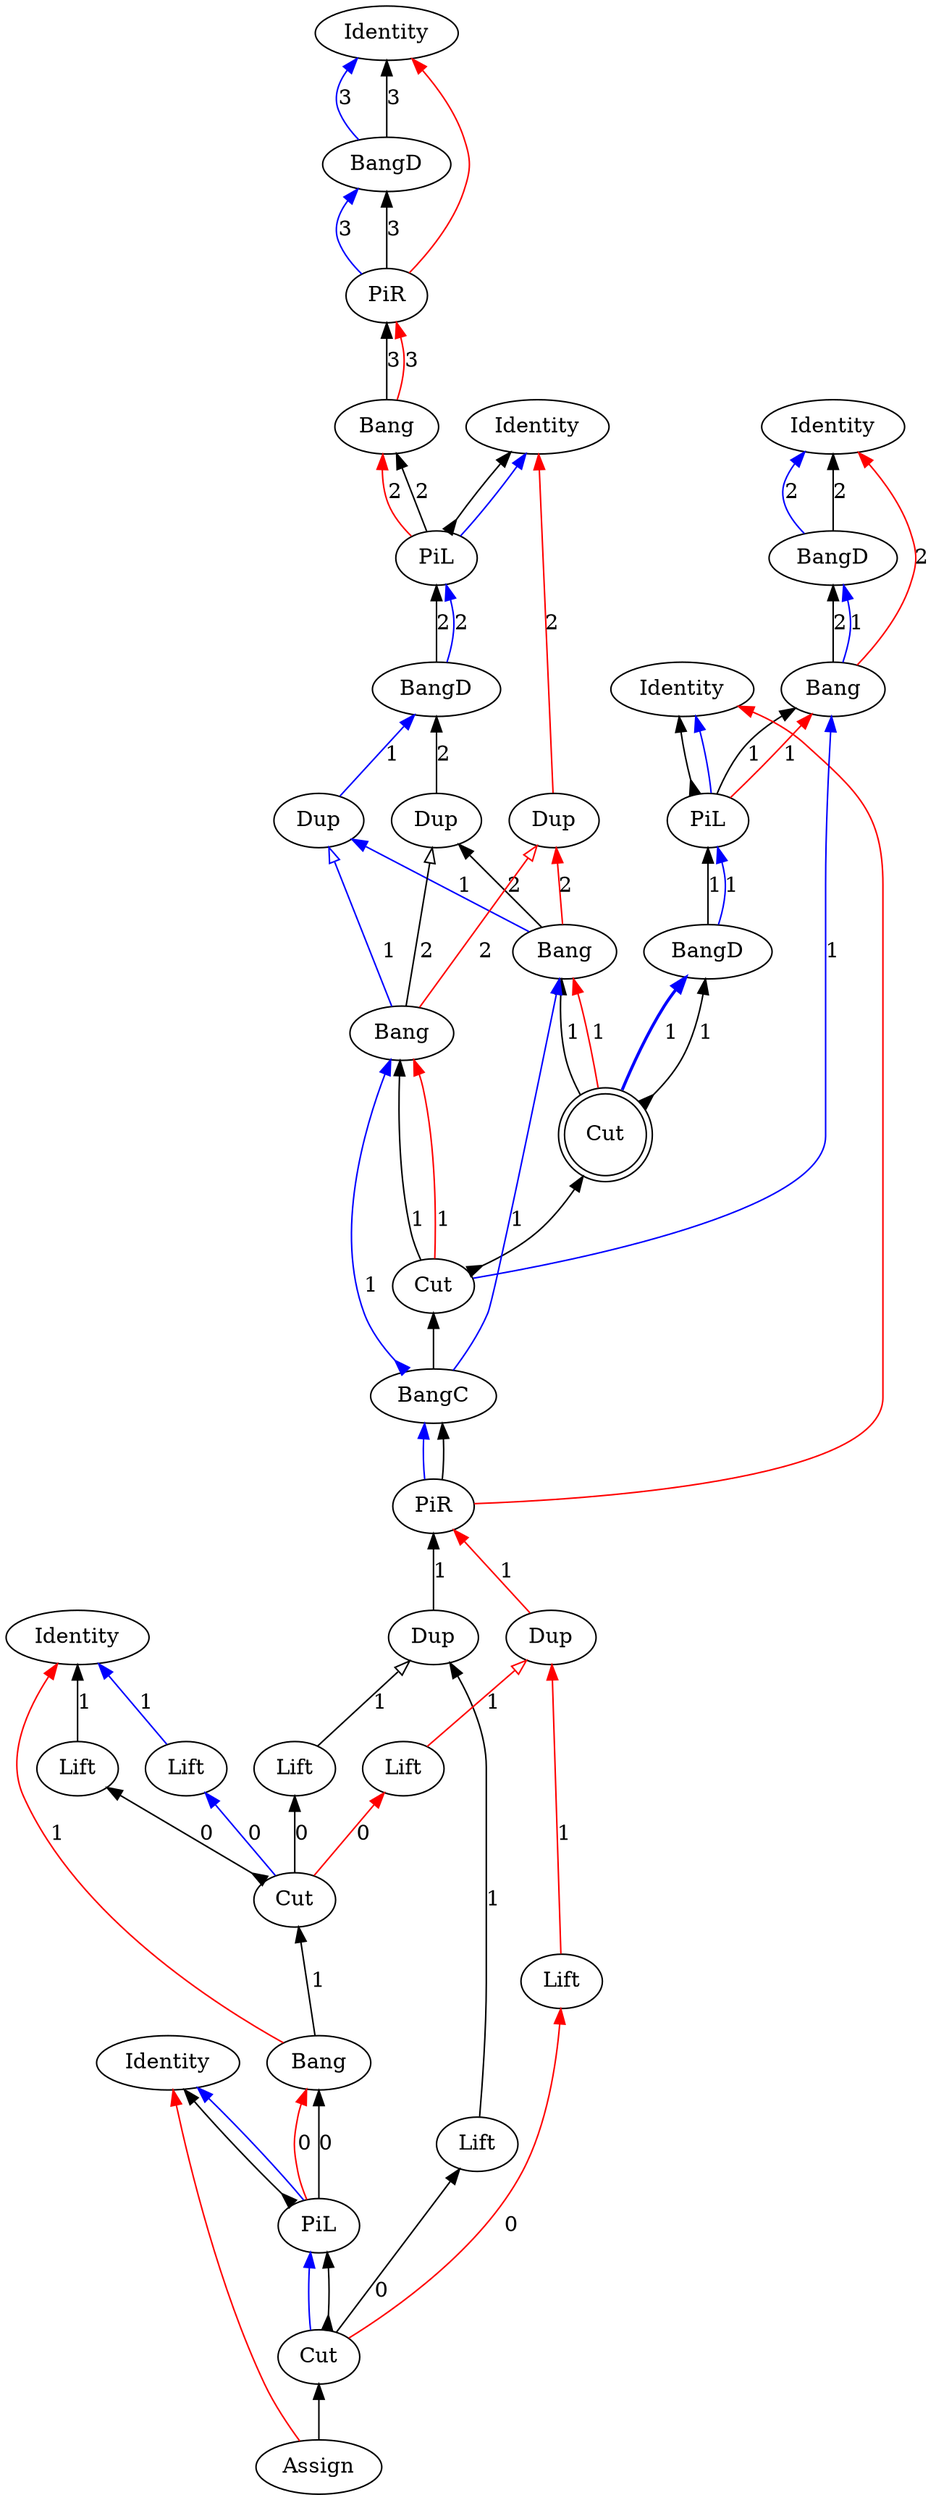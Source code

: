 digraph {
rankdir="BT"
"Identity0" [label="Identity"]
"BangD1" [label="BangD"]
"PiR2" [label="PiR"]
"Bang3" [label="Bang"]
"Identity4" [label="Identity"]
"PiL5" [label="PiL"]
"BangD6" [label="BangD"]
"Identity7" [label="Identity"]
"BangD8" [label="BangD"]
"Bang9" [label="Bang"]
"Identity10" [label="Identity"]
"PiL11" [label="PiL"]
"BangD12" [label="BangD"]
"PiR13" [label="PiR"]
"Identity14" [label="Identity"]
"Identity15" [label="Identity"]
"PiL16" [label="PiL"]
"Assign17" [label="Assign"]
"Dup18" [label="Dup"]
"Dup19" [label="Dup"]
"Cut20" [label="Cut"]
"Lift21" [label="Lift"]
"Lift22" [label="Lift"]
"Bang23" [label="Bang"]
"Cut24" [label="Cut"]
"Lift25" [label="Lift"]
"Lift26" [label="Lift"]
"Lift27" [label="Lift"]
"Lift28" [label="Lift"]
"Dup29" [label="Dup"]
"Dup30" [label="Dup"]
"Dup31" [label="Dup"]
"Bang32" [label="Bang"]
"Bang33" [label="Bang"]
"Cut34" [label="Cut",shape=doublecircle]
"Cut35" [label="Cut"]
"BangC36" [label="BangC"]
"Bang32" -> "Dup29"[color=black,weight=5,tooltip="c_bseq106",label="2",arrowhead=normal,arrowtail=none,dir=both]
"Bang33" -> "Dup29"[color=black,weight=5,tooltip="c_bseq112",label="2",arrowhead=onormal,arrowtail=none,dir=both]
"Dup18" -> "PiR13"[color=black,weight=5,tooltip="c_bseq32",label="1",arrowhead=normal,arrowtail=none,dir=both]
"Bang9" -> "BangD8"[color=black,weight=5,tooltip="c_bseq58",label="2",arrowhead=normal,arrowtail=none,dir=both]
"Dup29" -> "BangD6"[color=black,weight=5,tooltip="c_bseq67",label="2",arrowhead=normal,arrowtail=none,dir=both]
"Bang3" -> "PiR2"[color=black,weight=5,tooltip="c_bseq79",label="3",arrowhead=normal,arrowtail=none,dir=both]
"Lift21" -> "Dup18"[color=black,weight=5,tooltip="c_bseq86",label="1",arrowhead=normal,arrowtail=none,dir=both]
"Lift26" -> "Dup18"[color=black,weight=5,tooltip="c_bseq90",label="1",arrowhead=onormal,arrowtail=none,dir=both]
"Cut34" -> "Bang32"[color=black,weight=5,tooltip="dseq109",label="1",arrowhead=normal,arrowtail=none,dir=both]
"Cut35" -> "Bang33"[color=black,weight=5,tooltip="dseq115",label="1",arrowhead=normal,arrowtail=none,dir=both]
"PiL16" -> "Bang23"[color=black,weight=5,tooltip="dseq20",label="0",arrowhead=normal,arrowtail=none,dir=both]
"PiL11" -> "Bang9"[color=black,weight=5,tooltip="dseq54",label="1",arrowhead=normal,arrowtail=none,dir=both]
"PiL5" -> "Bang3"[color=black,weight=5,tooltip="dseq76",label="2",arrowhead=normal,arrowtail=none,dir=both]
"BangC36" -> "Bang32"[color=blue,weight=2,tooltip="h110",label="1",arrowhead=normal,arrowtail=none,dir=both]
"BangC36" -> "Bang33"[color=blue,weight=2,tooltip="h116",label="1",arrowhead=normal,arrowtail=inv,dir=both]
"PiR13" -> "BangC36"[color=blue,weight=2,tooltip="h34",arrowhead=normal,arrowtail=none,dir=both]
"Bang32" -> "Dup31"[color=blue,weight=2,tooltip="hf107",label="1",arrowhead=normal,arrowtail=none,dir=both]
"Bang33" -> "Dup31"[color=blue,weight=2,tooltip="hf113",label="1",arrowhead=onormal,arrowtail=none,dir=both]
"Dup31" -> "BangD6"[color=blue,weight=2,tooltip="hf65",label="1",arrowhead=normal,arrowtail=none,dir=both]
"BangD6" -> "PiL5"[color=black,weight=5,tooltip="hseq72",label="2",arrowhead=normal,arrowtail=none,dir=both]
"PiR2" -> "BangD1"[color=blue,weight=2,tooltip="i81",label="3",arrowhead=normal,arrowtail=none,dir=both]
"PiL16" -> "Identity15"[color=black,weight=5,tooltip="idseq21",arrowhead=normal,arrowtail=inv,dir=both]
"PiL11" -> "Identity10"[color=black,weight=5,tooltip="idseq55",arrowhead=normal,arrowtail=inv,dir=both]
"PiL5" -> "Identity4"[color=black,weight=5,tooltip="idseq77",arrowhead=normal,arrowtail=inv,dir=both]
"BangD1" -> "Identity0"[color=blue,weight=2,tooltip="iret84",label="3",arrowhead=normal,arrowtail=none,dir=both]
"BangD1" -> "Identity0"[color=black,weight=5,tooltip="iseq83",label="3",arrowhead=normal,arrowtail=none,dir=both]
"PiL16" -> "Identity15"[color=blue,weight=2,tooltip="lret19",arrowhead=normal,arrowtail=none,dir=both]
"PiL11" -> "Identity10"[color=blue,weight=2,tooltip="lret53",arrowhead=normal,arrowtail=none,dir=both]
"PiL5" -> "Identity4"[color=blue,weight=2,tooltip="lret75",arrowhead=normal,arrowtail=none,dir=both]
"Cut20" -> "PiL16"[color=blue,weight=2,tooltip="lval14",arrowhead=normal,arrowtail=none,dir=both]
"BangD12" -> "PiL11"[color=blue,weight=2,tooltip="lval48",label="1",arrowhead=normal,arrowtail=none,dir=both]
"BangD6" -> "PiL5"[color=blue,weight=2,tooltip="lval70",label="2",arrowhead=normal,arrowtail=none,dir=both]
"Bang23" -> "Cut24"[color=black,weight=5,tooltip="newcut_bseq100",label="1",arrowhead=normal,arrowtail=none,dir=both]
"Cut34" -> "Bang32"[color=red,weight=2,tooltip="newrret111",label="1",arrowhead=normal,arrowtail=none,dir=both]
"Cut35" -> "Bang33"[color=red,weight=2,tooltip="newrret117",label="1",arrowhead=normal,arrowtail=none,dir=both]
"PiL16" -> "Bang23"[color=red,weight=2,tooltip="newrret18",label="0",arrowhead=normal,arrowtail=none,dir=both]
"PiL11" -> "Bang9"[color=red,weight=2,tooltip="newrret52",label="1",arrowhead=normal,arrowtail=none,dir=both]
"PiL5" -> "Bang3"[color=red,weight=2,tooltip="newrret74",label="2",arrowhead=normal,arrowtail=none,dir=both]
"Bang32" -> "Dup30"[color=red,weight=2,tooltip="newrretf108",label="2",arrowhead=normal,arrowtail=none,dir=both]
"Bang33" -> "Dup30"[color=red,weight=2,tooltip="newrretf114",label="2",arrowhead=onormal,arrowtail=none,dir=both]
"Bang23" -> "Identity14"[color=red,weight=2,tooltip="newrretf23",label="1",arrowhead=normal,arrowtail=none,dir=both]
"Dup19" -> "PiR13"[color=red,weight=2,tooltip="newrretf31",label="1",arrowhead=normal,arrowtail=none,dir=both]
"Bang9" -> "Identity7"[color=red,weight=2,tooltip="newrretf57",label="2",arrowhead=normal,arrowtail=none,dir=both]
"Dup30" -> "Identity4"[color=red,weight=2,tooltip="newrretf66",label="2",arrowhead=normal,arrowtail=none,dir=both]
"Bang3" -> "PiR2"[color=red,weight=2,tooltip="newrretf78",label="3",arrowhead=normal,arrowtail=none,dir=both]
"Lift22" -> "Dup19"[color=red,weight=2,tooltip="newrretf87",label="1",arrowhead=normal,arrowtail=none,dir=both]
"Lift28" -> "Dup19"[color=red,weight=2,tooltip="newrretf91",label="1",arrowhead=onormal,arrowtail=none,dir=both]
"PiR13" -> "Identity10"[color=red,weight=2,tooltip="ret42",arrowhead=normal,arrowtail=none,dir=both]
"Assign17" -> "Identity15"[color=red,weight=2,tooltip="ret8",arrowhead=normal,arrowtail=none,dir=both]
"PiR2" -> "Identity0"[color=red,weight=2,tooltip="ret82",arrowhead=normal,arrowtail=none,dir=both]
"PiR13" -> "BangC36"[color=black,weight=5,tooltip="seq33",arrowhead=normal,arrowtail=none,dir=both]
"Cut34" -> "BangD12"[color=black,weight=5,tooltip="seq45",label="1",arrowhead=normal,arrowtail=inv,dir=both]
"PiR2" -> "BangD1"[color=black,weight=5,tooltip="seq80",label="3",arrowhead=normal,arrowtail=none,dir=both]
"BangC36" -> "Cut35"[color=black,weight=5,tooltip="seqBB119",arrowhead=normal,arrowtail=none,dir=both]
"Cut35" -> "Cut34"[color=black,weight=5,tooltip="seqBC118",arrowhead=normal,arrowtail=inv,dir=both]
"Assign17" -> "Cut20"[color=black,weight=5,tooltip="seqBC94",arrowhead=normal,arrowtail=none,dir=both]
"Cut24" -> "Lift25"[color=black,weight=5,tooltip="seqDD103",label="0",arrowhead=normal,arrowtail=inv,dir=both]
"Cut24" -> "Lift27"[color=blue,weight=2,tooltip="seqDE104",label="0",arrowhead=normal,arrowtail=none,dir=both]
"Cut24" -> "Lift28"[color=red,weight=2,tooltip="seqDM102",label="0",arrowhead=normal,arrowtail=none,dir=both]
"Cut20" -> "Lift22"[color=red,weight=2,tooltip="seqDM96",label="0",arrowhead=normal,arrowtail=none,dir=both]
"Cut24" -> "Lift26"[color=black,weight=5,tooltip="seqDS101",label="0",arrowhead=normal,arrowtail=none,dir=both]
"Cut20" -> "Lift21"[color=black,weight=5,tooltip="seqDS95",label="0",arrowhead=normal,arrowtail=none,dir=both]
"Lift27" -> "Identity14"[color=blue,weight=2,tooltip="xret26",label="1",arrowhead=normal,arrowtail=none,dir=both]
"Cut20" -> "PiL16"[color=black,weight=5,tooltip="xseq16",arrowhead=normal,arrowtail=inv,dir=both]
"Lift25" -> "Identity14"[color=black,weight=5,tooltip="xseq25",label="1",arrowhead=normal,arrowtail=none,dir=both]
"Cut34" -> "BangD12"[color=blue,weight=2,tooltip="yA43",label="1",arrowhead=normal,arrowtail=none,penwidth=2,dir=both]
"Cut35" -> "Bang9"[color=blue,weight=2,tooltip="yB44",label="1",arrowhead=normal,arrowtail=none,dir=both]
"Bang9" -> "BangD8"[color=blue,weight=2,tooltip="yBf56",label="1",arrowhead=normal,arrowtail=none,dir=both]
"BangD8" -> "Identity7"[color=blue,weight=2,tooltip="yret60",label="2",arrowhead=normal,arrowtail=none,dir=both]
"BangD12" -> "PiL11"[color=black,weight=5,tooltip="yseq50",label="1",arrowhead=normal,arrowtail=none,dir=both]
"BangD8" -> "Identity7"[color=black,weight=5,tooltip="yseq59",label="2",arrowhead=normal,arrowtail=none,dir=both]
}
